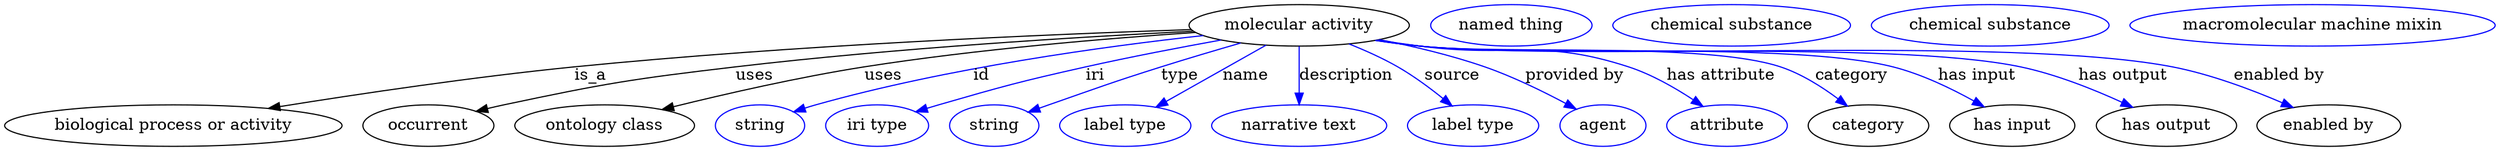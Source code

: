 digraph {
	graph [bb="0,0,2146.9,123"];
	node [label="\N"];
	"molecular activity"	 [height=0.5,
		label="molecular activity",
		pos="1116.6,105",
		width=2.6359];
	"biological process or activity"	 [height=0.5,
		pos="145.59,18",
		width=4.0441];
	"molecular activity" -> "biological process or activity"	 [label=is_a,
		lp="502.59,61.5",
		pos="e,229.89,32.707 1022.7,102.27 899.8,98.079 677.61,88.431 488.59,69 404.11,60.316 308.58,45.717 239.84,34.359"];
	occurrent	 [height=0.5,
		pos="365.59,18",
		width=1.5707];
	"molecular activity" -> occurrent	 [label=uses,
		lp="647.09,61.5",
		pos="e,407.68,30.167 1024.1,100.64 926.13,95.442 767.1,85.341 630.59,69 541.57,58.344 519.17,55.153 431.59,36 426.97,34.991 422.2,33.86 \
417.42,32.671"];
	"ontology class"	 [height=0.5,
		pos="517.59,18",
		width=2.1484];
	"molecular activity" -> "ontology class"	 [label=uses,
		lp="758.09,61.5",
		pos="e,568.82,31.636 1026,99.57 949.79,94.221 838.12,84.557 741.59,69 685.94,60.033 623.48,45.425 578.67,34.137"];
	id	 [color=blue,
		height=0.5,
		label=string,
		pos="651.59,18",
		width=1.0652];
	"molecular activity" -> id	 [color=blue,
		label=id,
		lp="842.59,61.5",
		pos="e,680.8,29.738 1031.4,97.003 946.14,87.588 811.91,68.899 699.59,36 696.61,35.128 693.55,34.159 690.49,33.136",
		style=solid];
	iri	 [color=blue,
		height=0.5,
		label="iri type",
		pos="752.59,18",
		width=1.2277];
	"molecular activity" -> iri	 [color=blue,
		label=iri,
		lp="940.59,61.5",
		pos="e,786.47,29.672 1047.8,92.601 1013.1,86.086 970.51,77.666 932.59,69 876.15,56.103 862.08,52.495 806.59,36 803.22,34.998 799.74,33.927 \
796.25,32.825",
		style=solid];
	type	 [color=blue,
		height=0.5,
		label=string,
		pos="853.59,18",
		width=1.0652];
	"molecular activity" -> type	 [color=blue,
		label=type,
		lp="1013.6,61.5",
		pos="e,883.11,29.501 1064.9,89.789 1044,83.512 1019.6,76.064 997.59,69 954.23,55.072 943.41,51.479 900.59,36 898.02,35.071 895.38,34.101 \
892.72,33.113",
		style=solid];
	name	 [color=blue,
		height=0.5,
		label="label type",
		pos="966.59,18",
		width=1.5707];
	"molecular activity" -> name	 [color=blue,
		label=name,
		lp="1070.6,61.5",
		pos="e,994.14,33.979 1087,87.812 1062.8,73.814 1028.6,53.993 1002.9,39.046",
		style=solid];
	description	 [color=blue,
		height=0.5,
		label="narrative text",
		pos="1116.6,18",
		width=2.0943];
	"molecular activity" -> description	 [color=blue,
		label=description,
		lp="1157.6,61.5",
		pos="e,1116.6,36.003 1116.6,86.974 1116.6,75.192 1116.6,59.561 1116.6,46.158",
		style=solid];
	source	 [color=blue,
		height=0.5,
		label="label type",
		pos="1266.6,18",
		width=1.5707];
	"molecular activity" -> source	 [color=blue,
		label=source,
		lp="1248.1,61.5",
		pos="e,1248,35.099 1161.5,88.948 1175.1,83.371 1189.8,76.587 1202.6,69 1215.8,61.194 1229.2,50.916 1240.3,41.633",
		style=solid];
	"provided by"	 [color=blue,
		height=0.5,
		label=agent,
		pos="1378.6,18",
		width=1.0291];
	"molecular activity" -> "provided by"	 [color=blue,
		label="provided by",
		lp="1354.1,61.5",
		pos="e,1354.6,32.089 1187.3,92.926 1215.5,87.124 1248,79.183 1276.6,69 1300.6,60.448 1326.2,47.614 1345.8,36.961",
		style=solid];
	"has attribute"	 [color=blue,
		height=0.5,
		label=attribute,
		pos="1485.6,18",
		width=1.4443];
	"molecular activity" -> "has attribute"	 [color=blue,
		label="has attribute",
		lp="1480.6,61.5",
		pos="e,1464.2,34.516 1184.6,92.379 1196.3,90.429 1208.3,88.551 1219.6,87 1299.7,76.034 1323.8,94.412 1400.6,69 1420.3,62.473 1440.3,50.769 \
1456,40.219",
		style=solid];
	category	 [height=0.5,
		pos="1607.6,18",
		width=1.4443];
	"molecular activity" -> category	 [color=blue,
		label=category,
		lp="1593.6,61.5",
		pos="e,1588.8,34.806 1183.5,92.159 1195.5,90.186 1207.9,88.358 1219.6,87 1288.6,79.009 1465.8,91.131 1531.6,69 1549.4,63.003 1567,51.641 \
1580.8,41.161",
		style=solid];
	"has input"	 [height=0.5,
		pos="1731.6,18",
		width=1.4985];
	"molecular activity" -> "has input"	 [color=blue,
		label="has input",
		lp="1702.1,61.5",
		pos="e,1706.8,34.137 1182.9,92.115 1195.1,90.121 1207.7,88.297 1219.6,87 1310.3,77.13 1541.3,91.895 1629.6,69 1653.7,62.735 1678.8,50.277 \
1698.1,39.242",
		style=solid];
	"has output"	 [height=0.5,
		pos="1863.6,18",
		width=1.679];
	"molecular activity" -> "has output"	 [color=blue,
		label="has output",
		lp="1824.1,61.5",
		pos="e,1834,33.694 1182.6,92.069 1194.9,90.066 1207.6,88.251 1219.6,87 1334.6,75.019 1626.6,93.375 1739.6,69 1769.3,62.589 1801,49.437 \
1824.9,38.095",
		style=solid];
	"enabled by"	 [height=0.5,
		pos="2003.6,18",
		width=1.7151];
	"molecular activity" -> "enabled by"	 [color=blue,
		label="enabled by",
		lp="1956.1,61.5",
		pos="e,1971.2,33.497 1182.6,92.002 1194.9,90.006 1207.6,88.21 1219.6,87 1362.7,72.582 1725.4,96.46 1866.6,69 1899.6,62.57 1935.2,49.102 \
1961.9,37.621",
		style=solid];
	"named thing_category"	 [color=blue,
		height=0.5,
		label="named thing",
		pos="1298.6,105",
		width=1.9318];
	"molecular activity_has input"	 [color=blue,
		height=0.5,
		label="chemical substance",
		pos="1488.6,105",
		width=2.8525];
	"molecular activity_has output"	 [color=blue,
		height=0.5,
		label="chemical substance",
		pos="1711.6,105",
		width=2.8525];
	"molecular activity_enabled by"	 [color=blue,
		height=0.5,
		label="macromolecular machine mixin",
		pos="1989.6,105",
		width=4.3691];
}
